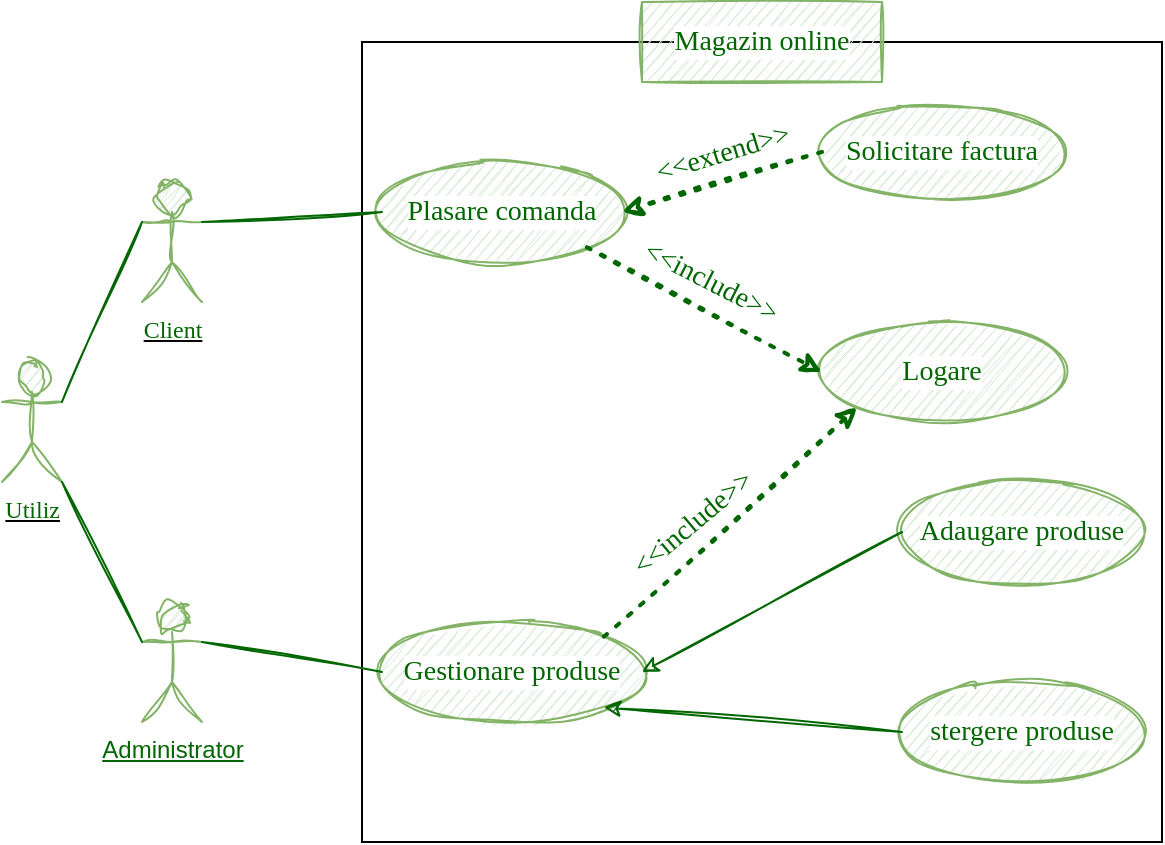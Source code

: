 <mxfile version="20.8.23" type="github">
  <diagram name="Pagina-1" id="KGRUwoOFGst_OYG9e4K2">
    <mxGraphModel dx="747" dy="470" grid="1" gridSize="10" guides="1" tooltips="1" connect="1" arrows="1" fold="1" page="1" pageScale="1" pageWidth="827" pageHeight="1169" math="0" shadow="0">
      <root>
        <mxCell id="0" />
        <mxCell id="1" parent="0" />
        <mxCell id="UCTIgVl8XxrF3BkiQs_B-1" value="&lt;font color=&quot;#006600&quot;&gt;Utiliz&lt;/font&gt;" style="shape=umlActor;verticalLabelPosition=bottom;verticalAlign=top;html=1;outlineConnect=0;fillColor=#d5e8d4;strokeColor=#82b366;labelPosition=center;align=right;fontStyle=4;shadow=0;sketch=1;curveFitting=1;jiggle=2;fontFamily=Comic Sans MS;" parent="1" vertex="1">
          <mxGeometry x="60" y="240" width="30" height="60" as="geometry" />
        </mxCell>
        <mxCell id="UCTIgVl8XxrF3BkiQs_B-2" value="" style="whiteSpace=wrap;html=1;aspect=fixed;" parent="1" vertex="1">
          <mxGeometry x="240" y="80" width="400" height="400" as="geometry" />
        </mxCell>
        <mxCell id="UCTIgVl8XxrF3BkiQs_B-3" value="&lt;u&gt;&lt;font color=&quot;#006600&quot; face=&quot;Comic Sans MS&quot;&gt;Client&lt;/font&gt;&lt;/u&gt;" style="shape=umlActor;verticalLabelPosition=bottom;verticalAlign=top;html=1;outlineConnect=0;sketch=1;curveFitting=1;jiggle=2;fillColor=#d5e8d4;strokeColor=#82b366;" parent="1" vertex="1">
          <mxGeometry x="130" y="150" width="30" height="60" as="geometry" />
        </mxCell>
        <mxCell id="UCTIgVl8XxrF3BkiQs_B-4" value="&lt;font color=&quot;#006600&quot;&gt;&lt;span style=&quot;background-color: rgb(255, 255, 255);&quot;&gt;&lt;u&gt;Administrator&lt;/u&gt;&lt;/span&gt;&lt;/font&gt;" style="shape=umlActor;verticalLabelPosition=bottom;verticalAlign=top;html=1;outlineConnect=0;sketch=1;curveFitting=1;jiggle=2;fillColor=#d5e8d4;strokeColor=#82b366;" parent="1" vertex="1">
          <mxGeometry x="130" y="360" width="30" height="60" as="geometry" />
        </mxCell>
        <mxCell id="UCTIgVl8XxrF3BkiQs_B-5" value="" style="endArrow=none;html=1;rounded=0;exitX=1;exitY=0.333;exitDx=0;exitDy=0;exitPerimeter=0;entryX=0;entryY=0.333;entryDx=0;entryDy=0;entryPerimeter=0;fontColor=#006600;labelBackgroundColor=#006600;strokeColor=#006600;sketch=1;curveFitting=1;jiggle=2;" parent="1" source="UCTIgVl8XxrF3BkiQs_B-1" target="UCTIgVl8XxrF3BkiQs_B-3" edge="1">
          <mxGeometry width="50" height="50" relative="1" as="geometry">
            <mxPoint x="80" y="240" as="sourcePoint" />
            <mxPoint x="130" y="190" as="targetPoint" />
          </mxGeometry>
        </mxCell>
        <mxCell id="UCTIgVl8XxrF3BkiQs_B-6" value="" style="endArrow=none;html=1;rounded=0;entryX=0;entryY=0.333;entryDx=0;entryDy=0;entryPerimeter=0;strokeColor=#006600;sketch=1;curveFitting=1;jiggle=2;" parent="1" source="UCTIgVl8XxrF3BkiQs_B-1" target="UCTIgVl8XxrF3BkiQs_B-4" edge="1">
          <mxGeometry width="50" height="50" relative="1" as="geometry">
            <mxPoint x="50" y="390" as="sourcePoint" />
            <mxPoint x="100" y="340" as="targetPoint" />
          </mxGeometry>
        </mxCell>
        <mxCell id="UCTIgVl8XxrF3BkiQs_B-7" value="&lt;font color=&quot;#006600&quot; style=&quot;font-size: 14px;&quot;&gt;Plasare comanda&lt;/font&gt;" style="ellipse;whiteSpace=wrap;html=1;shadow=0;labelBackgroundColor=#FFFFFF;sketch=1;fontFamily=Comic Sans MS;fillColor=#d5e8d4;strokeColor=#82b366;" parent="1" vertex="1">
          <mxGeometry x="250" y="140" width="120" height="50" as="geometry" />
        </mxCell>
        <mxCell id="UCTIgVl8XxrF3BkiQs_B-8" value="" style="endArrow=none;html=1;rounded=0;labelBackgroundColor=#006600;sketch=1;strokeColor=#006600;fontFamily=Comic Sans MS;fontSize=14;fontColor=#006600;exitX=1;exitY=0.333;exitDx=0;exitDy=0;exitPerimeter=0;entryX=0;entryY=0.5;entryDx=0;entryDy=0;" parent="1" source="UCTIgVl8XxrF3BkiQs_B-3" target="UCTIgVl8XxrF3BkiQs_B-7" edge="1">
          <mxGeometry width="50" height="50" relative="1" as="geometry">
            <mxPoint x="360" y="320" as="sourcePoint" />
            <mxPoint x="410" y="270" as="targetPoint" />
          </mxGeometry>
        </mxCell>
        <mxCell id="UCTIgVl8XxrF3BkiQs_B-10" value="&lt;font color=&quot;#006600&quot;&gt;Magazin online&lt;/font&gt;" style="rounded=0;whiteSpace=wrap;html=1;shadow=0;labelBackgroundColor=#FFFFFF;sketch=1;fontFamily=Comic Sans MS;fontSize=14;fillColor=#d5e8d4;strokeColor=#82b366;" parent="1" vertex="1">
          <mxGeometry x="380" y="60" width="120" height="40" as="geometry" />
        </mxCell>
        <mxCell id="UCTIgVl8XxrF3BkiQs_B-12" value="&lt;font color=&quot;#006600&quot;&gt;&lt;span style=&quot;font-size: 14px;&quot;&gt;Solicitare factura&lt;/span&gt;&lt;/font&gt;" style="ellipse;whiteSpace=wrap;html=1;shadow=0;labelBackgroundColor=#FFFFFF;sketch=1;fontFamily=Comic Sans MS;fillColor=#d5e8d4;strokeColor=#82b366;" parent="1" vertex="1">
          <mxGeometry x="470" y="110" width="120" height="50" as="geometry" />
        </mxCell>
        <mxCell id="UCTIgVl8XxrF3BkiQs_B-13" value="" style="endArrow=classic;dashed=1;html=1;dashPattern=1 3;strokeWidth=2;rounded=0;labelBackgroundColor=#006600;sketch=1;strokeColor=#006600;fontFamily=Comic Sans MS;fontSize=14;fontColor=#006600;exitX=0;exitY=0.5;exitDx=0;exitDy=0;endFill=1;entryX=1;entryY=0.5;entryDx=0;entryDy=0;" parent="1" source="UCTIgVl8XxrF3BkiQs_B-12" target="UCTIgVl8XxrF3BkiQs_B-7" edge="1">
          <mxGeometry width="50" height="50" relative="1" as="geometry">
            <mxPoint x="360" y="260" as="sourcePoint" />
            <mxPoint x="410" y="210" as="targetPoint" />
          </mxGeometry>
        </mxCell>
        <mxCell id="UCTIgVl8XxrF3BkiQs_B-32" value="&amp;lt;&amp;lt;extend&amp;gt;&amp;gt;" style="edgeLabel;html=1;align=center;verticalAlign=middle;resizable=0;points=[];fontSize=14;fontFamily=Comic Sans MS;fontColor=#006600;rotation=343;" parent="UCTIgVl8XxrF3BkiQs_B-13" vertex="1" connectable="0">
          <mxGeometry x="-0.338" y="-10" relative="1" as="geometry">
            <mxPoint x="-14" as="offset" />
          </mxGeometry>
        </mxCell>
        <mxCell id="UCTIgVl8XxrF3BkiQs_B-17" value="&lt;font color=&quot;#006600&quot;&gt;&lt;span style=&quot;font-size: 14px;&quot;&gt;Logare&lt;/span&gt;&lt;/font&gt;" style="ellipse;whiteSpace=wrap;html=1;shadow=0;labelBackgroundColor=#FFFFFF;sketch=1;fontFamily=Comic Sans MS;fillColor=#d5e8d4;strokeColor=#82b366;" parent="1" vertex="1">
          <mxGeometry x="470" y="220" width="120" height="50" as="geometry" />
        </mxCell>
        <mxCell id="UCTIgVl8XxrF3BkiQs_B-19" value="&lt;font color=&quot;#006600&quot; style=&quot;font-size: 14px;&quot;&gt;Gestionare produse&lt;/font&gt;" style="ellipse;whiteSpace=wrap;html=1;shadow=0;labelBackgroundColor=#FFFFFF;sketch=1;fontFamily=Comic Sans MS;fillColor=#d5e8d4;strokeColor=#82b366;" parent="1" vertex="1">
          <mxGeometry x="250" y="370" width="130" height="50" as="geometry" />
        </mxCell>
        <mxCell id="UCTIgVl8XxrF3BkiQs_B-22" value="" style="endArrow=none;html=1;rounded=0;labelBackgroundColor=#006600;sketch=1;strokeColor=#006600;fontFamily=Comic Sans MS;fontSize=14;fontColor=#006600;exitX=1;exitY=0.333;exitDx=0;exitDy=0;exitPerimeter=0;entryX=0;entryY=0.5;entryDx=0;entryDy=0;" parent="1" source="UCTIgVl8XxrF3BkiQs_B-4" target="UCTIgVl8XxrF3BkiQs_B-19" edge="1">
          <mxGeometry width="50" height="50" relative="1" as="geometry">
            <mxPoint x="360" y="260" as="sourcePoint" />
            <mxPoint x="410" y="210" as="targetPoint" />
          </mxGeometry>
        </mxCell>
        <mxCell id="UCTIgVl8XxrF3BkiQs_B-23" value="" style="endArrow=classic;dashed=1;html=1;dashPattern=1 3;strokeWidth=2;rounded=0;labelBackgroundColor=#006600;sketch=1;strokeColor=#006600;fontFamily=Comic Sans MS;fontSize=14;fontColor=#006600;endFill=1;entryX=0;entryY=0.5;entryDx=0;entryDy=0;exitX=1;exitY=1;exitDx=0;exitDy=0;" parent="1" source="UCTIgVl8XxrF3BkiQs_B-7" target="UCTIgVl8XxrF3BkiQs_B-17" edge="1">
          <mxGeometry width="50" height="50" relative="1" as="geometry">
            <mxPoint x="360" y="310" as="sourcePoint" />
            <mxPoint x="410" y="260" as="targetPoint" />
          </mxGeometry>
        </mxCell>
        <mxCell id="UCTIgVl8XxrF3BkiQs_B-31" value="&amp;lt;&amp;lt;include&amp;gt;&amp;gt;" style="edgeLabel;html=1;align=center;verticalAlign=middle;resizable=0;points=[];fontSize=14;fontFamily=Comic Sans MS;fontColor=#006600;rotation=27;" parent="UCTIgVl8XxrF3BkiQs_B-23" vertex="1" connectable="0">
          <mxGeometry x="-0.21" y="4" relative="1" as="geometry">
            <mxPoint x="13" y="-4" as="offset" />
          </mxGeometry>
        </mxCell>
        <mxCell id="UCTIgVl8XxrF3BkiQs_B-24" value="&lt;font color=&quot;#006600&quot;&gt;&lt;span style=&quot;font-size: 14px;&quot;&gt;Adaugare produse&lt;/span&gt;&lt;/font&gt;" style="ellipse;whiteSpace=wrap;html=1;shadow=0;labelBackgroundColor=#FFFFFF;sketch=1;fontFamily=Comic Sans MS;fillColor=#d5e8d4;strokeColor=#82b366;" parent="1" vertex="1">
          <mxGeometry x="510" y="300" width="120" height="50" as="geometry" />
        </mxCell>
        <mxCell id="UCTIgVl8XxrF3BkiQs_B-25" value="&lt;font color=&quot;#006600&quot;&gt;&lt;span style=&quot;font-size: 14px;&quot;&gt;stergere produse&lt;/span&gt;&lt;/font&gt;" style="ellipse;whiteSpace=wrap;html=1;shadow=0;labelBackgroundColor=#FFFFFF;sketch=1;fontFamily=Comic Sans MS;fillColor=#d5e8d4;strokeColor=#82b366;" parent="1" vertex="1">
          <mxGeometry x="510" y="400" width="120" height="50" as="geometry" />
        </mxCell>
        <mxCell id="UCTIgVl8XxrF3BkiQs_B-26" value="" style="endArrow=classic;dashed=1;html=1;dashPattern=1 3;strokeWidth=2;rounded=0;labelBackgroundColor=#006600;sketch=1;strokeColor=#006600;fontFamily=Comic Sans MS;fontSize=14;fontColor=#006600;endFill=1;exitX=1;exitY=0;exitDx=0;exitDy=0;entryX=0;entryY=1;entryDx=0;entryDy=0;" parent="1" source="UCTIgVl8XxrF3BkiQs_B-19" target="UCTIgVl8XxrF3BkiQs_B-17" edge="1">
          <mxGeometry width="50" height="50" relative="1" as="geometry">
            <mxPoint x="360" y="310" as="sourcePoint" />
            <mxPoint x="410" y="260" as="targetPoint" />
          </mxGeometry>
        </mxCell>
        <mxCell id="UCTIgVl8XxrF3BkiQs_B-30" value="&amp;lt;&amp;lt;include&amp;gt;&amp;gt;" style="edgeLabel;html=1;align=center;verticalAlign=middle;resizable=0;points=[];fontSize=14;fontFamily=Comic Sans MS;fontColor=#006600;rotation=320;" parent="UCTIgVl8XxrF3BkiQs_B-26" vertex="1" connectable="0">
          <mxGeometry x="-0.17" y="7" relative="1" as="geometry">
            <mxPoint x="-4" y="-4" as="offset" />
          </mxGeometry>
        </mxCell>
        <mxCell id="UCTIgVl8XxrF3BkiQs_B-28" value="" style="endArrow=classic;html=1;rounded=0;labelBackgroundColor=#006600;sketch=1;strokeColor=#006600;fontFamily=Comic Sans MS;fontSize=14;fontColor=#006600;exitX=0;exitY=0.5;exitDx=0;exitDy=0;entryX=1;entryY=0.5;entryDx=0;entryDy=0;" parent="1" source="UCTIgVl8XxrF3BkiQs_B-24" target="UCTIgVl8XxrF3BkiQs_B-19" edge="1">
          <mxGeometry width="50" height="50" relative="1" as="geometry">
            <mxPoint x="360" y="310" as="sourcePoint" />
            <mxPoint x="410" y="260" as="targetPoint" />
          </mxGeometry>
        </mxCell>
        <mxCell id="UCTIgVl8XxrF3BkiQs_B-29" value="" style="endArrow=classic;html=1;rounded=0;labelBackgroundColor=#006600;sketch=1;strokeColor=#006600;fontFamily=Comic Sans MS;fontSize=14;fontColor=#006600;exitX=0;exitY=0.5;exitDx=0;exitDy=0;entryX=1;entryY=1;entryDx=0;entryDy=0;" parent="1" source="UCTIgVl8XxrF3BkiQs_B-25" target="UCTIgVl8XxrF3BkiQs_B-19" edge="1">
          <mxGeometry width="50" height="50" relative="1" as="geometry">
            <mxPoint x="360" y="310" as="sourcePoint" />
            <mxPoint x="410" y="260" as="targetPoint" />
          </mxGeometry>
        </mxCell>
      </root>
    </mxGraphModel>
  </diagram>
</mxfile>
